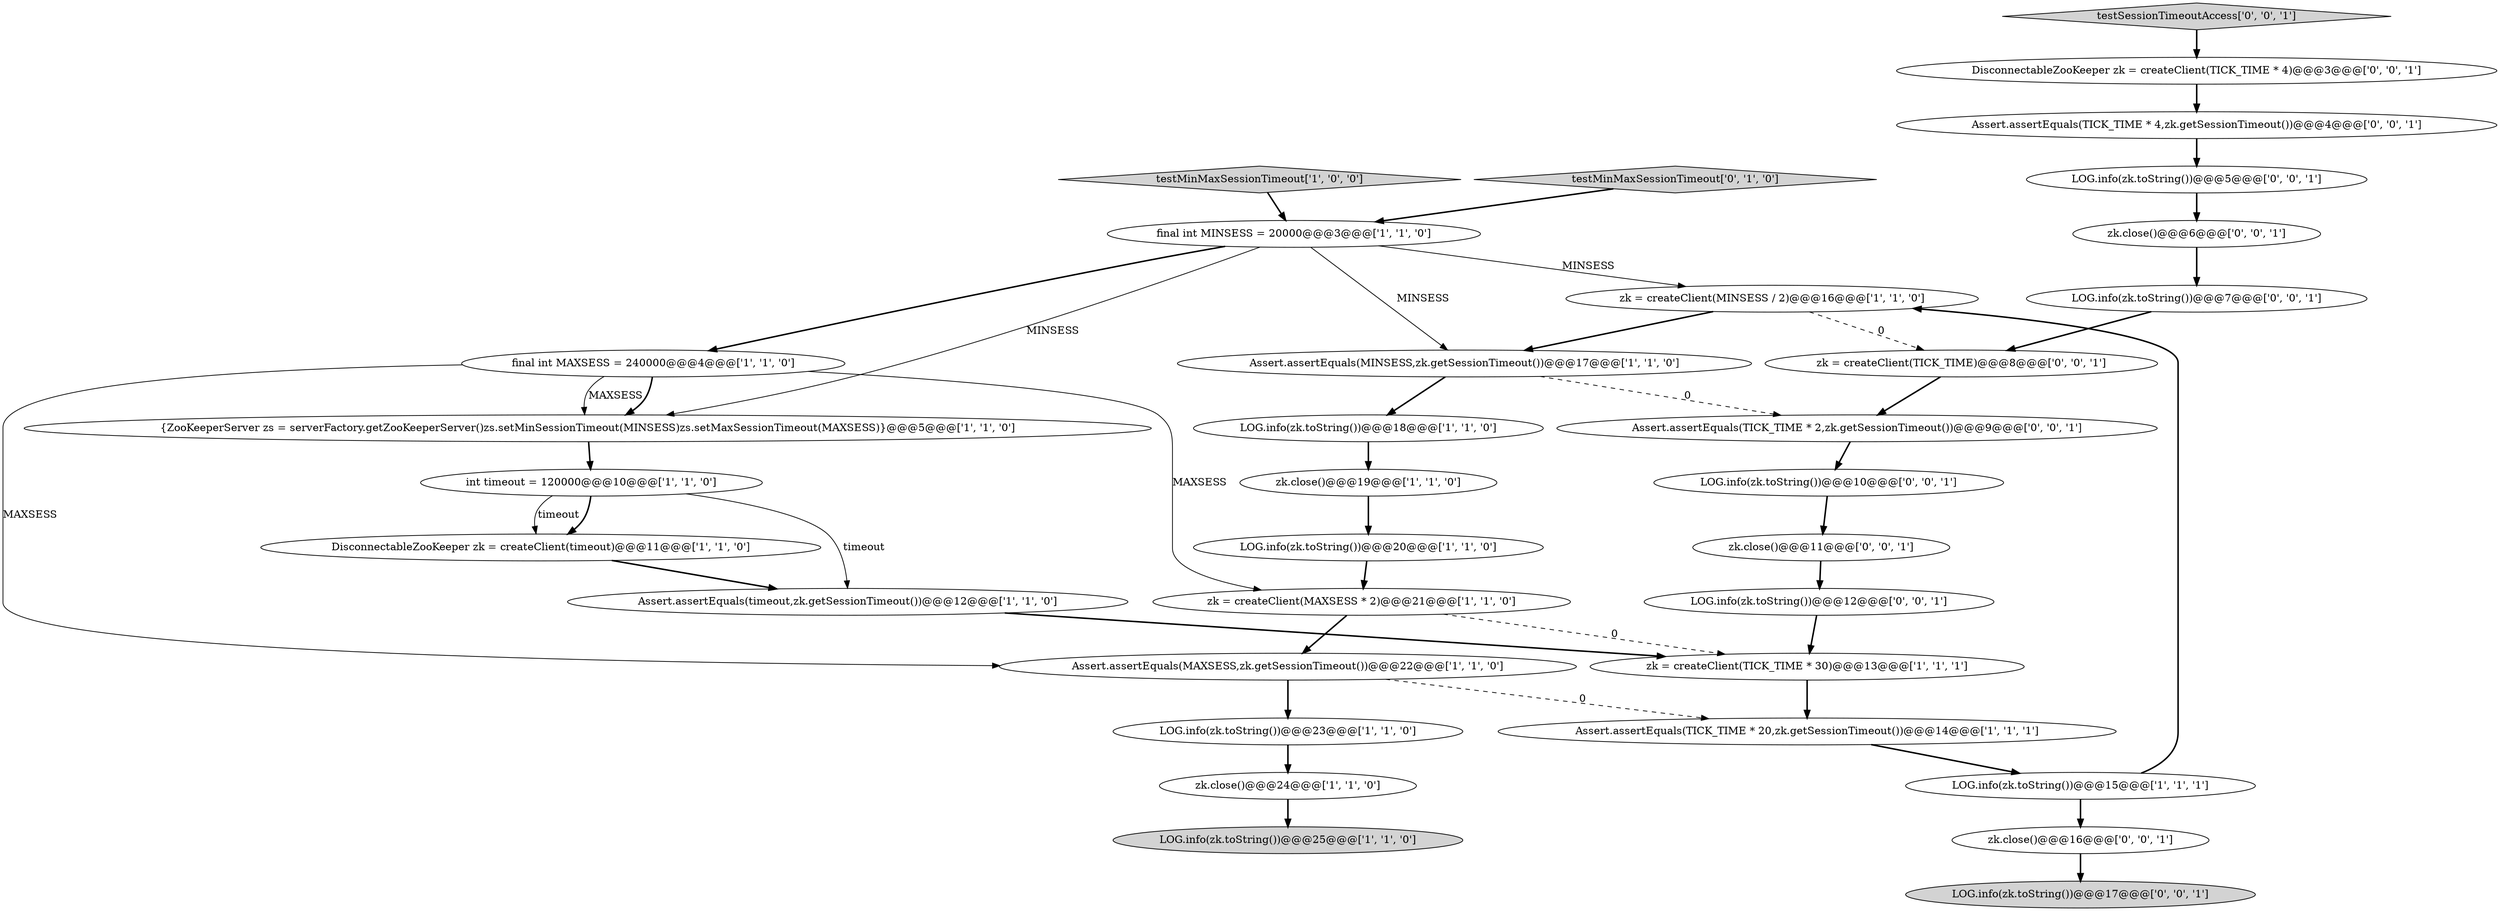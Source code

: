 digraph {
1 [style = filled, label = "testMinMaxSessionTimeout['1', '0', '0']", fillcolor = lightgray, shape = diamond image = "AAA0AAABBB1BBB"];
32 [style = filled, label = "zk.close()@@@11@@@['0', '0', '1']", fillcolor = white, shape = ellipse image = "AAA0AAABBB3BBB"];
20 [style = filled, label = "testMinMaxSessionTimeout['0', '1', '0']", fillcolor = lightgray, shape = diamond image = "AAA0AAABBB2BBB"];
24 [style = filled, label = "zk.close()@@@16@@@['0', '0', '1']", fillcolor = white, shape = ellipse image = "AAA0AAABBB3BBB"];
18 [style = filled, label = "DisconnectableZooKeeper zk = createClient(timeout)@@@11@@@['1', '1', '0']", fillcolor = white, shape = ellipse image = "AAA0AAABBB1BBB"];
15 [style = filled, label = "zk = createClient(MINSESS / 2)@@@16@@@['1', '1', '0']", fillcolor = white, shape = ellipse image = "AAA0AAABBB1BBB"];
10 [style = filled, label = "LOG.info(zk.toString())@@@25@@@['1', '1', '0']", fillcolor = lightgray, shape = ellipse image = "AAA0AAABBB1BBB"];
21 [style = filled, label = "DisconnectableZooKeeper zk = createClient(TICK_TIME * 4)@@@3@@@['0', '0', '1']", fillcolor = white, shape = ellipse image = "AAA0AAABBB3BBB"];
27 [style = filled, label = "zk = createClient(TICK_TIME)@@@8@@@['0', '0', '1']", fillcolor = white, shape = ellipse image = "AAA0AAABBB3BBB"];
26 [style = filled, label = "Assert.assertEquals(TICK_TIME * 2,zk.getSessionTimeout())@@@9@@@['0', '0', '1']", fillcolor = white, shape = ellipse image = "AAA0AAABBB3BBB"];
31 [style = filled, label = "LOG.info(zk.toString())@@@5@@@['0', '0', '1']", fillcolor = white, shape = ellipse image = "AAA0AAABBB3BBB"];
8 [style = filled, label = "zk.close()@@@19@@@['1', '1', '0']", fillcolor = white, shape = ellipse image = "AAA0AAABBB1BBB"];
25 [style = filled, label = "LOG.info(zk.toString())@@@10@@@['0', '0', '1']", fillcolor = white, shape = ellipse image = "AAA0AAABBB3BBB"];
2 [style = filled, label = "final int MINSESS = 20000@@@3@@@['1', '1', '0']", fillcolor = white, shape = ellipse image = "AAA0AAABBB1BBB"];
19 [style = filled, label = "LOG.info(zk.toString())@@@23@@@['1', '1', '0']", fillcolor = white, shape = ellipse image = "AAA0AAABBB1BBB"];
0 [style = filled, label = "final int MAXSESS = 240000@@@4@@@['1', '1', '0']", fillcolor = white, shape = ellipse image = "AAA0AAABBB1BBB"];
11 [style = filled, label = "Assert.assertEquals(TICK_TIME * 20,zk.getSessionTimeout())@@@14@@@['1', '1', '1']", fillcolor = white, shape = ellipse image = "AAA0AAABBB1BBB"];
7 [style = filled, label = "zk = createClient(TICK_TIME * 30)@@@13@@@['1', '1', '1']", fillcolor = white, shape = ellipse image = "AAA0AAABBB1BBB"];
13 [style = filled, label = "LOG.info(zk.toString())@@@20@@@['1', '1', '0']", fillcolor = white, shape = ellipse image = "AAA0AAABBB1BBB"];
22 [style = filled, label = "Assert.assertEquals(TICK_TIME * 4,zk.getSessionTimeout())@@@4@@@['0', '0', '1']", fillcolor = white, shape = ellipse image = "AAA0AAABBB3BBB"];
30 [style = filled, label = "testSessionTimeoutAccess['0', '0', '1']", fillcolor = lightgray, shape = diamond image = "AAA0AAABBB3BBB"];
29 [style = filled, label = "LOG.info(zk.toString())@@@17@@@['0', '0', '1']", fillcolor = lightgray, shape = ellipse image = "AAA0AAABBB3BBB"];
33 [style = filled, label = "LOG.info(zk.toString())@@@12@@@['0', '0', '1']", fillcolor = white, shape = ellipse image = "AAA0AAABBB3BBB"];
5 [style = filled, label = "{ZooKeeperServer zs = serverFactory.getZooKeeperServer()zs.setMinSessionTimeout(MINSESS)zs.setMaxSessionTimeout(MAXSESS)}@@@5@@@['1', '1', '0']", fillcolor = white, shape = ellipse image = "AAA0AAABBB1BBB"];
4 [style = filled, label = "LOG.info(zk.toString())@@@18@@@['1', '1', '0']", fillcolor = white, shape = ellipse image = "AAA0AAABBB1BBB"];
28 [style = filled, label = "zk.close()@@@6@@@['0', '0', '1']", fillcolor = white, shape = ellipse image = "AAA0AAABBB3BBB"];
23 [style = filled, label = "LOG.info(zk.toString())@@@7@@@['0', '0', '1']", fillcolor = white, shape = ellipse image = "AAA0AAABBB3BBB"];
6 [style = filled, label = "zk.close()@@@24@@@['1', '1', '0']", fillcolor = white, shape = ellipse image = "AAA0AAABBB1BBB"];
12 [style = filled, label = "Assert.assertEquals(MAXSESS,zk.getSessionTimeout())@@@22@@@['1', '1', '0']", fillcolor = white, shape = ellipse image = "AAA0AAABBB1BBB"];
9 [style = filled, label = "zk = createClient(MAXSESS * 2)@@@21@@@['1', '1', '0']", fillcolor = white, shape = ellipse image = "AAA0AAABBB1BBB"];
16 [style = filled, label = "Assert.assertEquals(MINSESS,zk.getSessionTimeout())@@@17@@@['1', '1', '0']", fillcolor = white, shape = ellipse image = "AAA0AAABBB1BBB"];
17 [style = filled, label = "Assert.assertEquals(timeout,zk.getSessionTimeout())@@@12@@@['1', '1', '0']", fillcolor = white, shape = ellipse image = "AAA0AAABBB1BBB"];
14 [style = filled, label = "LOG.info(zk.toString())@@@15@@@['1', '1', '1']", fillcolor = white, shape = ellipse image = "AAA0AAABBB1BBB"];
3 [style = filled, label = "int timeout = 120000@@@10@@@['1', '1', '0']", fillcolor = white, shape = ellipse image = "AAA0AAABBB1BBB"];
25->32 [style = bold, label=""];
2->5 [style = solid, label="MINSESS"];
19->6 [style = bold, label=""];
16->4 [style = bold, label=""];
21->22 [style = bold, label=""];
30->21 [style = bold, label=""];
2->15 [style = solid, label="MINSESS"];
12->11 [style = dashed, label="0"];
28->23 [style = bold, label=""];
33->7 [style = bold, label=""];
4->8 [style = bold, label=""];
14->24 [style = bold, label=""];
22->31 [style = bold, label=""];
7->11 [style = bold, label=""];
3->18 [style = bold, label=""];
3->18 [style = solid, label="timeout"];
11->14 [style = bold, label=""];
3->17 [style = solid, label="timeout"];
6->10 [style = bold, label=""];
16->26 [style = dashed, label="0"];
26->25 [style = bold, label=""];
0->5 [style = solid, label="MAXSESS"];
9->7 [style = dashed, label="0"];
0->9 [style = solid, label="MAXSESS"];
12->19 [style = bold, label=""];
27->26 [style = bold, label=""];
15->16 [style = bold, label=""];
8->13 [style = bold, label=""];
18->17 [style = bold, label=""];
2->0 [style = bold, label=""];
5->3 [style = bold, label=""];
13->9 [style = bold, label=""];
20->2 [style = bold, label=""];
32->33 [style = bold, label=""];
0->5 [style = bold, label=""];
17->7 [style = bold, label=""];
24->29 [style = bold, label=""];
31->28 [style = bold, label=""];
14->15 [style = bold, label=""];
15->27 [style = dashed, label="0"];
1->2 [style = bold, label=""];
0->12 [style = solid, label="MAXSESS"];
9->12 [style = bold, label=""];
23->27 [style = bold, label=""];
2->16 [style = solid, label="MINSESS"];
}
